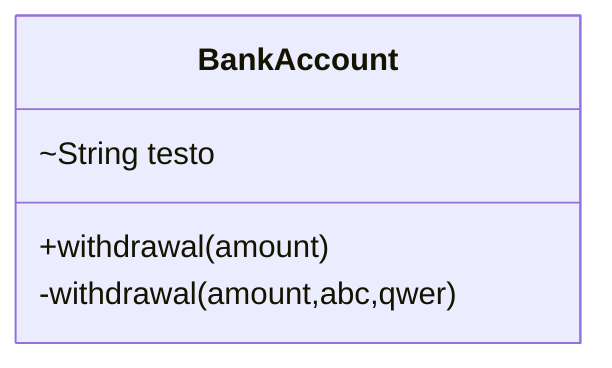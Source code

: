 classDiagram
    class BankAccount
    BankAccount : +withdrawal(amount)
    BankAccount : -withdrawal(amount,abc,qwer)
    BankAccount : ~String testo